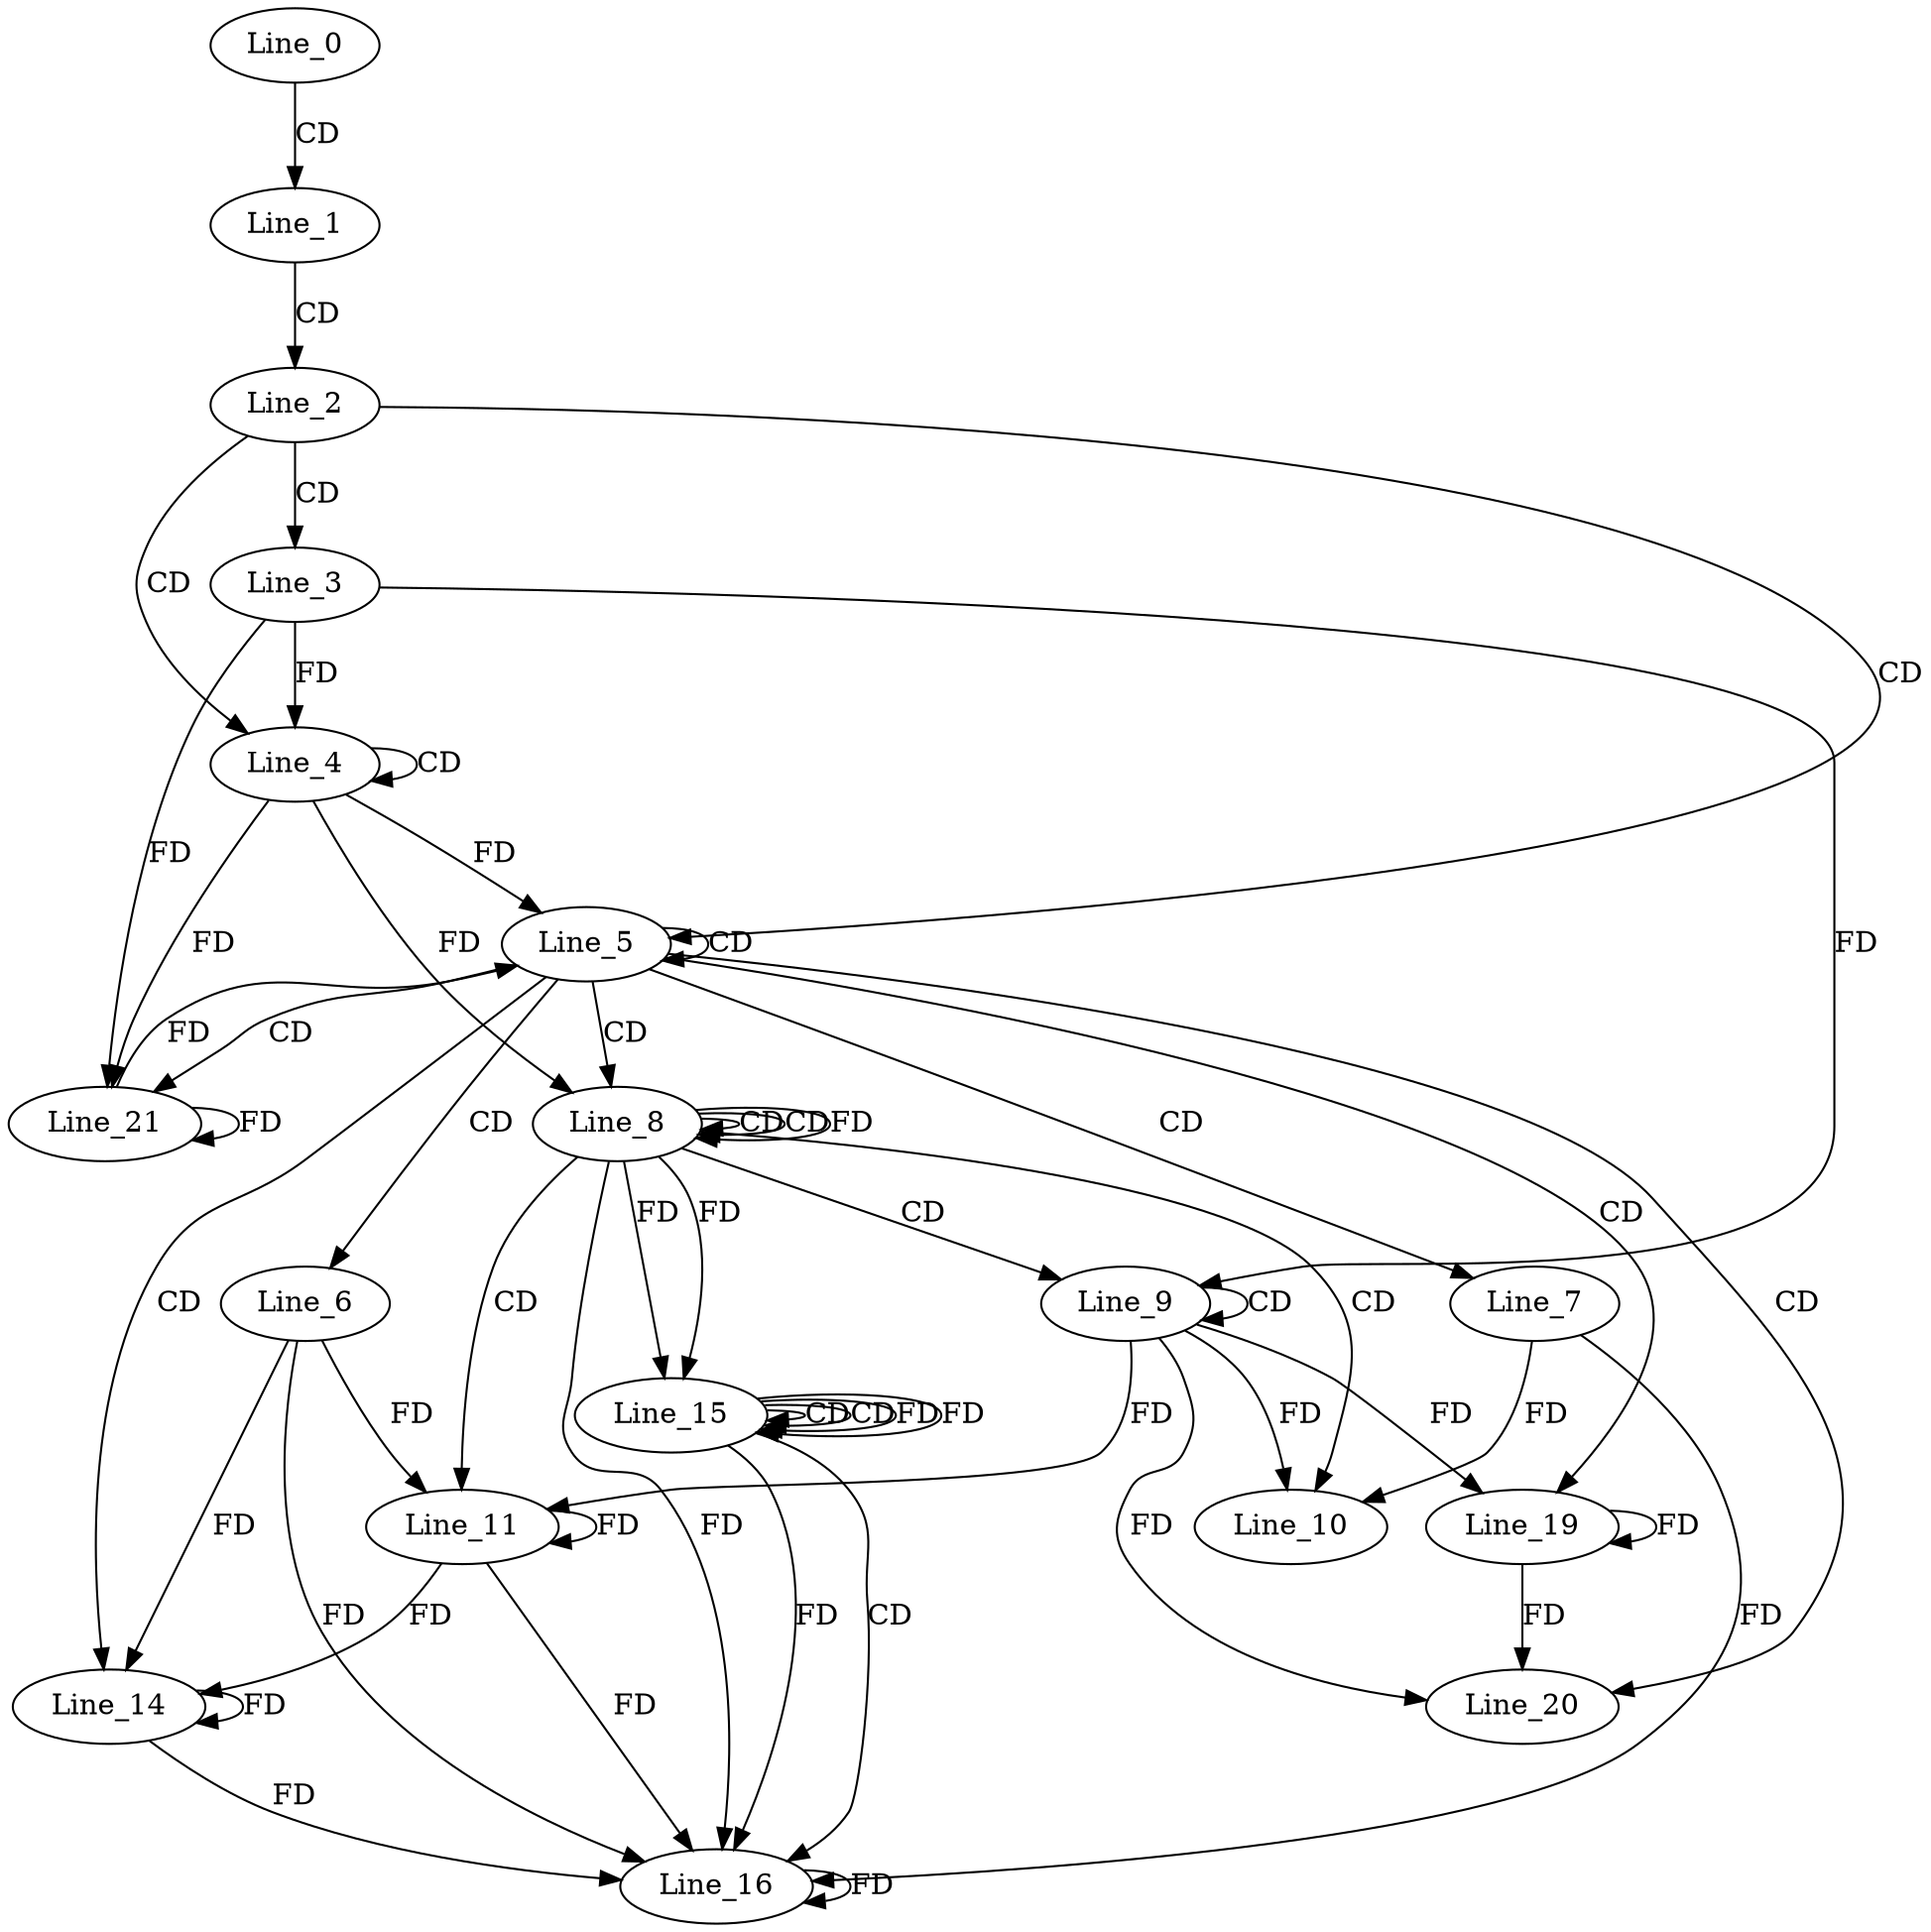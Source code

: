 digraph G {
  Line_0;
  Line_1;
  Line_2;
  Line_3;
  Line_4;
  Line_4;
  Line_5;
  Line_6;
  Line_7;
  Line_8;
  Line_8;
  Line_8;
  Line_9;
  Line_9;
  Line_10;
  Line_11;
  Line_14;
  Line_15;
  Line_15;
  Line_15;
  Line_16;
  Line_16;
  Line_16;
  Line_19;
  Line_19;
  Line_20;
  Line_20;
  Line_21;
  Line_21;
  Line_0 -> Line_1 [ label="CD" ];
  Line_1 -> Line_2 [ label="CD" ];
  Line_2 -> Line_3 [ label="CD" ];
  Line_2 -> Line_4 [ label="CD" ];
  Line_4 -> Line_4 [ label="CD" ];
  Line_3 -> Line_4 [ label="FD" ];
  Line_2 -> Line_5 [ label="CD" ];
  Line_5 -> Line_5 [ label="CD" ];
  Line_4 -> Line_5 [ label="FD" ];
  Line_5 -> Line_6 [ label="CD" ];
  Line_5 -> Line_7 [ label="CD" ];
  Line_5 -> Line_8 [ label="CD" ];
  Line_8 -> Line_8 [ label="CD" ];
  Line_4 -> Line_8 [ label="FD" ];
  Line_8 -> Line_8 [ label="CD" ];
  Line_8 -> Line_8 [ label="FD" ];
  Line_8 -> Line_9 [ label="CD" ];
  Line_9 -> Line_9 [ label="CD" ];
  Line_3 -> Line_9 [ label="FD" ];
  Line_8 -> Line_10 [ label="CD" ];
  Line_7 -> Line_10 [ label="FD" ];
  Line_9 -> Line_10 [ label="FD" ];
  Line_8 -> Line_11 [ label="CD" ];
  Line_11 -> Line_11 [ label="FD" ];
  Line_6 -> Line_11 [ label="FD" ];
  Line_9 -> Line_11 [ label="FD" ];
  Line_5 -> Line_14 [ label="CD" ];
  Line_11 -> Line_14 [ label="FD" ];
  Line_6 -> Line_14 [ label="FD" ];
  Line_14 -> Line_14 [ label="FD" ];
  Line_15 -> Line_15 [ label="CD" ];
  Line_8 -> Line_15 [ label="FD" ];
  Line_15 -> Line_15 [ label="CD" ];
  Line_15 -> Line_15 [ label="FD" ];
  Line_8 -> Line_15 [ label="FD" ];
  Line_15 -> Line_16 [ label="CD" ];
  Line_16 -> Line_16 [ label="FD" ];
  Line_11 -> Line_16 [ label="FD" ];
  Line_6 -> Line_16 [ label="FD" ];
  Line_14 -> Line_16 [ label="FD" ];
  Line_7 -> Line_16 [ label="FD" ];
  Line_15 -> Line_16 [ label="FD" ];
  Line_8 -> Line_16 [ label="FD" ];
  Line_5 -> Line_19 [ label="CD" ];
  Line_9 -> Line_19 [ label="FD" ];
  Line_19 -> Line_19 [ label="FD" ];
  Line_5 -> Line_20 [ label="CD" ];
  Line_9 -> Line_20 [ label="FD" ];
  Line_19 -> Line_20 [ label="FD" ];
  Line_5 -> Line_21 [ label="CD" ];
  Line_21 -> Line_21 [ label="FD" ];
  Line_4 -> Line_21 [ label="FD" ];
  Line_3 -> Line_21 [ label="FD" ];
  Line_21 -> Line_5 [ label="FD" ];
  Line_15 -> Line_15 [ label="FD" ];
}
